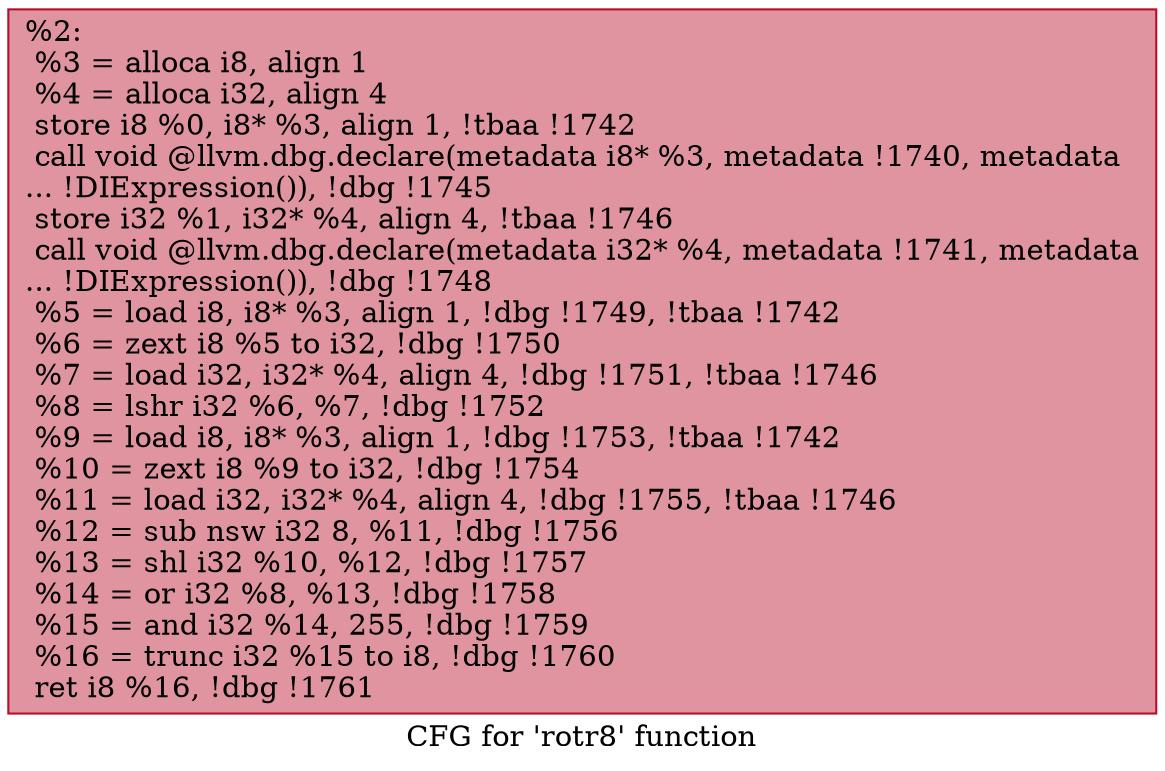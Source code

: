 digraph "CFG for 'rotr8' function" {
	label="CFG for 'rotr8' function";

	Node0x1c731e0 [shape=record,color="#b70d28ff", style=filled, fillcolor="#b70d2870",label="{%2:\l  %3 = alloca i8, align 1\l  %4 = alloca i32, align 4\l  store i8 %0, i8* %3, align 1, !tbaa !1742\l  call void @llvm.dbg.declare(metadata i8* %3, metadata !1740, metadata\l... !DIExpression()), !dbg !1745\l  store i32 %1, i32* %4, align 4, !tbaa !1746\l  call void @llvm.dbg.declare(metadata i32* %4, metadata !1741, metadata\l... !DIExpression()), !dbg !1748\l  %5 = load i8, i8* %3, align 1, !dbg !1749, !tbaa !1742\l  %6 = zext i8 %5 to i32, !dbg !1750\l  %7 = load i32, i32* %4, align 4, !dbg !1751, !tbaa !1746\l  %8 = lshr i32 %6, %7, !dbg !1752\l  %9 = load i8, i8* %3, align 1, !dbg !1753, !tbaa !1742\l  %10 = zext i8 %9 to i32, !dbg !1754\l  %11 = load i32, i32* %4, align 4, !dbg !1755, !tbaa !1746\l  %12 = sub nsw i32 8, %11, !dbg !1756\l  %13 = shl i32 %10, %12, !dbg !1757\l  %14 = or i32 %8, %13, !dbg !1758\l  %15 = and i32 %14, 255, !dbg !1759\l  %16 = trunc i32 %15 to i8, !dbg !1760\l  ret i8 %16, !dbg !1761\l}"];
}
